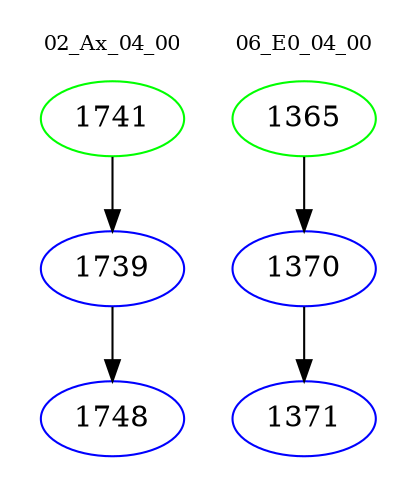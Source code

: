 digraph{
subgraph cluster_0 {
color = white
label = "02_Ax_04_00";
fontsize=10;
T0_1741 [label="1741", color="green"]
T0_1741 -> T0_1739 [color="black"]
T0_1739 [label="1739", color="blue"]
T0_1739 -> T0_1748 [color="black"]
T0_1748 [label="1748", color="blue"]
}
subgraph cluster_1 {
color = white
label = "06_E0_04_00";
fontsize=10;
T1_1365 [label="1365", color="green"]
T1_1365 -> T1_1370 [color="black"]
T1_1370 [label="1370", color="blue"]
T1_1370 -> T1_1371 [color="black"]
T1_1371 [label="1371", color="blue"]
}
}
